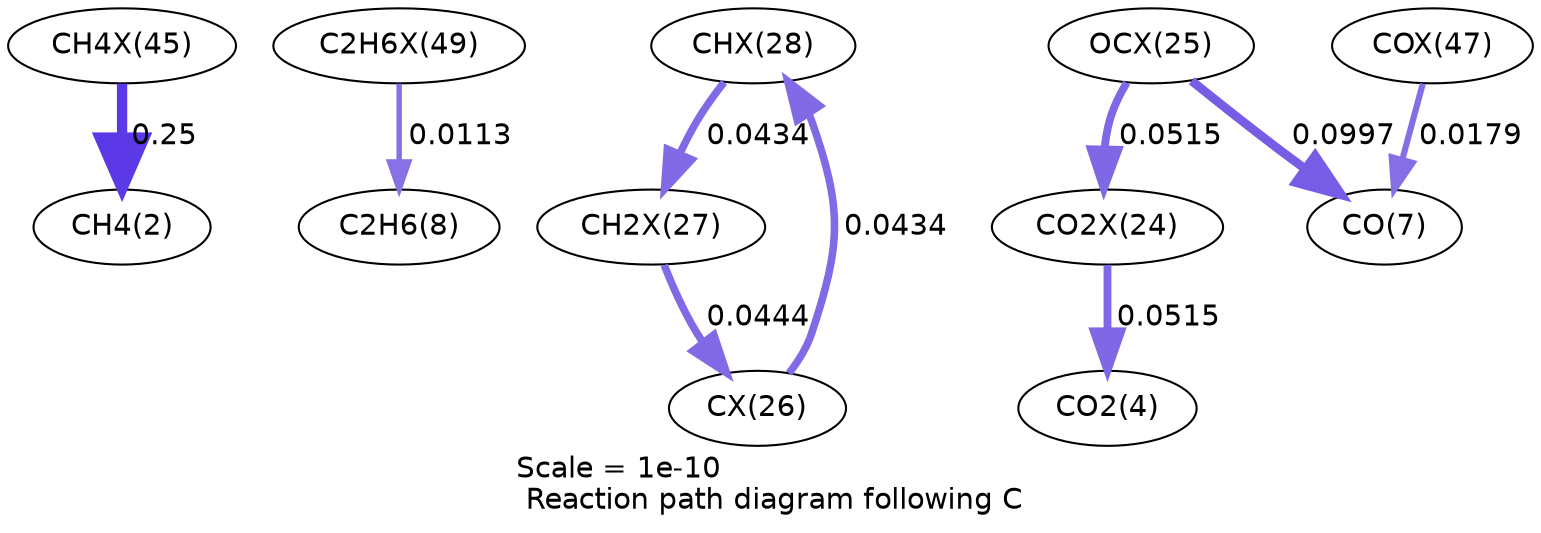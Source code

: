 digraph reaction_paths {
center=1;
s36 -> s4[fontname="Helvetica", penwidth=4.95, arrowsize=2.48, color="0.7, 0.75, 0.9"
, label=" 0.25"];
s39 -> s10[fontname="Helvetica", penwidth=2.61, arrowsize=1.31, color="0.7, 0.511, 0.9"
, label=" 0.0113"];
s35 -> s34[fontname="Helvetica", penwidth=3.63, arrowsize=1.82, color="0.7, 0.543, 0.9"
, label=" 0.0434"];
s34 -> s33[fontname="Helvetica", penwidth=3.65, arrowsize=1.82, color="0.7, 0.544, 0.9"
, label=" 0.0444"];
s33 -> s35[fontname="Helvetica", penwidth=3.63, arrowsize=1.82, color="0.7, 0.543, 0.9"
, label=" 0.0434"];
s32 -> s9[fontname="Helvetica", penwidth=4.26, arrowsize=2.13, color="0.7, 0.6, 0.9"
, label=" 0.0997"];
s38 -> s9[fontname="Helvetica", penwidth=2.96, arrowsize=1.48, color="0.7, 0.518, 0.9"
, label=" 0.0179"];
s32 -> s31[fontname="Helvetica", penwidth=3.76, arrowsize=1.88, color="0.7, 0.552, 0.9"
, label=" 0.0515"];
s31 -> s6[fontname="Helvetica", penwidth=3.76, arrowsize=1.88, color="0.7, 0.552, 0.9"
, label=" 0.0515"];
s4 [ fontname="Helvetica", label="CH4(2)"];
s6 [ fontname="Helvetica", label="CO2(4)"];
s9 [ fontname="Helvetica", label="CO(7)"];
s10 [ fontname="Helvetica", label="C2H6(8)"];
s31 [ fontname="Helvetica", label="CO2X(24)"];
s32 [ fontname="Helvetica", label="OCX(25)"];
s33 [ fontname="Helvetica", label="CX(26)"];
s34 [ fontname="Helvetica", label="CH2X(27)"];
s35 [ fontname="Helvetica", label="CHX(28)"];
s36 [ fontname="Helvetica", label="CH4X(45)"];
s38 [ fontname="Helvetica", label="COX(47)"];
s39 [ fontname="Helvetica", label="C2H6X(49)"];
 label = "Scale = 1e-10\l Reaction path diagram following C";
 fontname = "Helvetica";
}
